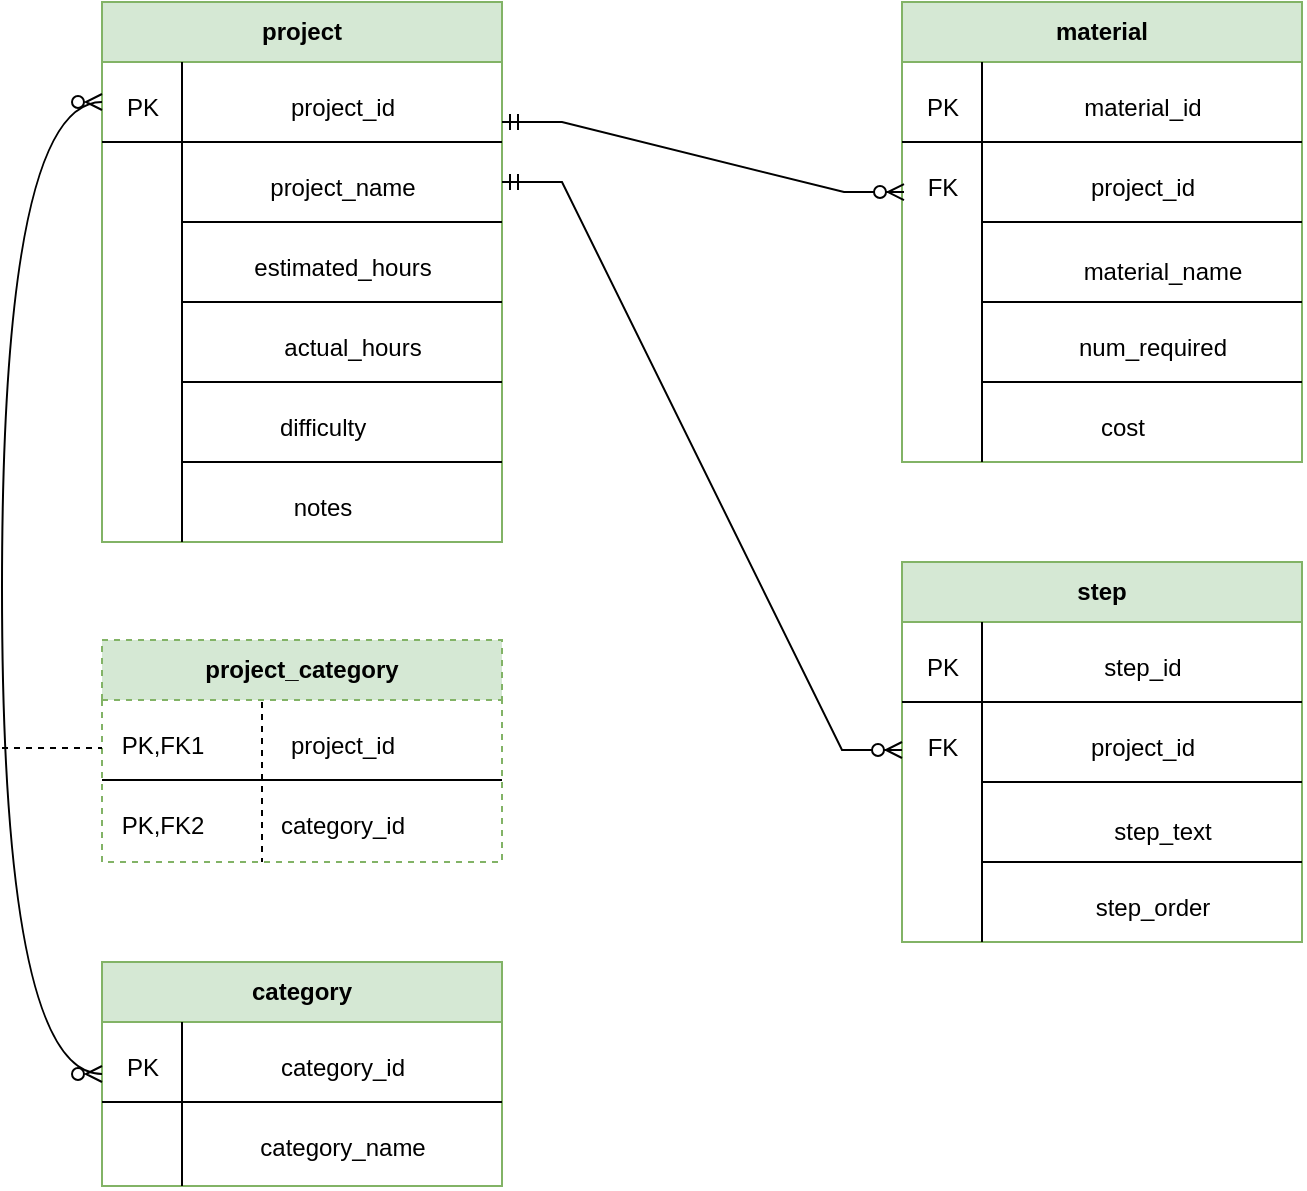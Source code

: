 <mxfile version="21.2.3" type="device">
  <diagram name="Page-1" id="AtCEUi3Ivs8-BTCOAf8i">
    <mxGraphModel dx="1434" dy="731" grid="1" gridSize="10" guides="1" tooltips="1" connect="1" arrows="1" fold="1" page="1" pageScale="1" pageWidth="850" pageHeight="1100" math="0" shadow="0">
      <root>
        <mxCell id="0" />
        <mxCell id="1" parent="0" />
        <mxCell id="0QLwfuUMhEsKt34INwdz-52" value="&lt;b&gt;project&lt;/b&gt;" style="swimlane;whiteSpace=wrap;html=1;startSize=30;fillColor=#d5e8d4;strokeColor=#82b366;" vertex="1" parent="1">
          <mxGeometry x="80" y="50" width="200" height="270" as="geometry">
            <mxRectangle x="80" y="50" width="80" height="30" as="alternateBounds" />
          </mxGeometry>
        </mxCell>
        <mxCell id="0QLwfuUMhEsKt34INwdz-53" value="" style="endArrow=none;html=1;rounded=0;" edge="1" parent="0QLwfuUMhEsKt34INwdz-52">
          <mxGeometry width="50" height="50" relative="1" as="geometry">
            <mxPoint y="70" as="sourcePoint" />
            <mxPoint x="200" y="70" as="targetPoint" />
          </mxGeometry>
        </mxCell>
        <mxCell id="0QLwfuUMhEsKt34INwdz-57" value="" style="endArrow=none;html=1;rounded=0;" edge="1" parent="0QLwfuUMhEsKt34INwdz-52">
          <mxGeometry width="50" height="50" relative="1" as="geometry">
            <mxPoint x="40" y="110" as="sourcePoint" />
            <mxPoint x="200" y="110" as="targetPoint" />
          </mxGeometry>
        </mxCell>
        <mxCell id="0QLwfuUMhEsKt34INwdz-60" value="" style="endArrow=none;html=1;rounded=0;" edge="1" parent="0QLwfuUMhEsKt34INwdz-52">
          <mxGeometry width="50" height="50" relative="1" as="geometry">
            <mxPoint x="40" y="150" as="sourcePoint" />
            <mxPoint x="200" y="150" as="targetPoint" />
          </mxGeometry>
        </mxCell>
        <mxCell id="0QLwfuUMhEsKt34INwdz-59" value="" style="endArrow=none;html=1;rounded=0;" edge="1" parent="0QLwfuUMhEsKt34INwdz-52">
          <mxGeometry width="50" height="50" relative="1" as="geometry">
            <mxPoint x="40" y="190" as="sourcePoint" />
            <mxPoint x="200" y="190" as="targetPoint" />
          </mxGeometry>
        </mxCell>
        <mxCell id="0QLwfuUMhEsKt34INwdz-61" value="project_id" style="text;html=1;align=center;verticalAlign=middle;resizable=0;points=[];autosize=1;strokeColor=none;fillColor=none;" vertex="1" parent="0QLwfuUMhEsKt34INwdz-52">
          <mxGeometry x="80" y="38" width="80" height="30" as="geometry" />
        </mxCell>
        <mxCell id="0QLwfuUMhEsKt34INwdz-65" value="actual_hours" style="text;html=1;align=center;verticalAlign=middle;resizable=0;points=[];autosize=1;strokeColor=none;fillColor=none;" vertex="1" parent="0QLwfuUMhEsKt34INwdz-52">
          <mxGeometry x="80" y="158" width="90" height="30" as="geometry" />
        </mxCell>
        <mxCell id="0QLwfuUMhEsKt34INwdz-68" value="" style="endArrow=none;html=1;rounded=0;" edge="1" parent="0QLwfuUMhEsKt34INwdz-52">
          <mxGeometry width="50" height="50" relative="1" as="geometry">
            <mxPoint x="40" y="230" as="sourcePoint" />
            <mxPoint x="200" y="230" as="targetPoint" />
          </mxGeometry>
        </mxCell>
        <mxCell id="0QLwfuUMhEsKt34INwdz-69" value="" style="endArrow=none;html=1;rounded=0;" edge="1" parent="0QLwfuUMhEsKt34INwdz-52">
          <mxGeometry width="50" height="50" relative="1" as="geometry">
            <mxPoint x="40" y="30" as="sourcePoint" />
            <mxPoint x="40" y="270" as="targetPoint" />
          </mxGeometry>
        </mxCell>
        <mxCell id="0QLwfuUMhEsKt34INwdz-62" value="PK" style="text;html=1;align=center;verticalAlign=middle;resizable=0;points=[];autosize=1;strokeColor=none;fillColor=none;" vertex="1" parent="1">
          <mxGeometry x="80" y="88" width="40" height="30" as="geometry" />
        </mxCell>
        <mxCell id="0QLwfuUMhEsKt34INwdz-63" value="project_name" style="text;html=1;align=center;verticalAlign=middle;resizable=0;points=[];autosize=1;strokeColor=none;fillColor=none;" vertex="1" parent="1">
          <mxGeometry x="150" y="128" width="100" height="30" as="geometry" />
        </mxCell>
        <mxCell id="0QLwfuUMhEsKt34INwdz-64" value="estimated_hours" style="text;html=1;align=center;verticalAlign=middle;resizable=0;points=[];autosize=1;strokeColor=none;fillColor=none;" vertex="1" parent="1">
          <mxGeometry x="145" y="168" width="110" height="30" as="geometry" />
        </mxCell>
        <mxCell id="0QLwfuUMhEsKt34INwdz-66" value="difficulty" style="text;html=1;align=center;verticalAlign=middle;resizable=0;points=[];autosize=1;strokeColor=none;fillColor=none;" vertex="1" parent="1">
          <mxGeometry x="155" y="248" width="70" height="30" as="geometry" />
        </mxCell>
        <mxCell id="0QLwfuUMhEsKt34INwdz-67" value="notes" style="text;html=1;align=center;verticalAlign=middle;resizable=0;points=[];autosize=1;strokeColor=none;fillColor=none;" vertex="1" parent="1">
          <mxGeometry x="165" y="288" width="50" height="30" as="geometry" />
        </mxCell>
        <mxCell id="0QLwfuUMhEsKt34INwdz-71" value="&lt;b&gt;material&lt;/b&gt;" style="swimlane;whiteSpace=wrap;html=1;startSize=30;fillColor=#d5e8d4;strokeColor=#82b366;" vertex="1" parent="1">
          <mxGeometry x="480" y="50" width="200" height="230" as="geometry">
            <mxRectangle x="480" y="50" width="90" height="30" as="alternateBounds" />
          </mxGeometry>
        </mxCell>
        <mxCell id="0QLwfuUMhEsKt34INwdz-72" value="" style="endArrow=none;html=1;rounded=0;" edge="1" parent="0QLwfuUMhEsKt34INwdz-71">
          <mxGeometry width="50" height="50" relative="1" as="geometry">
            <mxPoint y="70" as="sourcePoint" />
            <mxPoint x="200" y="70" as="targetPoint" />
          </mxGeometry>
        </mxCell>
        <mxCell id="0QLwfuUMhEsKt34INwdz-73" value="" style="endArrow=none;html=1;rounded=0;" edge="1" parent="0QLwfuUMhEsKt34INwdz-71">
          <mxGeometry width="50" height="50" relative="1" as="geometry">
            <mxPoint x="40" y="110" as="sourcePoint" />
            <mxPoint x="200" y="110" as="targetPoint" />
          </mxGeometry>
        </mxCell>
        <mxCell id="0QLwfuUMhEsKt34INwdz-74" value="" style="endArrow=none;html=1;rounded=0;" edge="1" parent="0QLwfuUMhEsKt34INwdz-71">
          <mxGeometry width="50" height="50" relative="1" as="geometry">
            <mxPoint x="40" y="150" as="sourcePoint" />
            <mxPoint x="200" y="150" as="targetPoint" />
          </mxGeometry>
        </mxCell>
        <mxCell id="0QLwfuUMhEsKt34INwdz-75" value="" style="endArrow=none;html=1;rounded=0;" edge="1" parent="0QLwfuUMhEsKt34INwdz-71">
          <mxGeometry width="50" height="50" relative="1" as="geometry">
            <mxPoint x="40" y="190" as="sourcePoint" />
            <mxPoint x="200" y="190" as="targetPoint" />
          </mxGeometry>
        </mxCell>
        <mxCell id="0QLwfuUMhEsKt34INwdz-76" value="material_id" style="text;html=1;align=center;verticalAlign=middle;resizable=0;points=[];autosize=1;strokeColor=none;fillColor=none;" vertex="1" parent="0QLwfuUMhEsKt34INwdz-71">
          <mxGeometry x="80" y="38" width="80" height="30" as="geometry" />
        </mxCell>
        <mxCell id="0QLwfuUMhEsKt34INwdz-77" value="num_required" style="text;html=1;align=center;verticalAlign=middle;resizable=0;points=[];autosize=1;strokeColor=none;fillColor=none;" vertex="1" parent="0QLwfuUMhEsKt34INwdz-71">
          <mxGeometry x="75" y="158" width="100" height="30" as="geometry" />
        </mxCell>
        <mxCell id="0QLwfuUMhEsKt34INwdz-79" value="" style="endArrow=none;html=1;rounded=0;" edge="1" parent="0QLwfuUMhEsKt34INwdz-71">
          <mxGeometry width="50" height="50" relative="1" as="geometry">
            <mxPoint x="40" y="30" as="sourcePoint" />
            <mxPoint x="40" y="230" as="targetPoint" />
          </mxGeometry>
        </mxCell>
        <mxCell id="0QLwfuUMhEsKt34INwdz-81" value="project_id" style="text;html=1;align=center;verticalAlign=middle;resizable=0;points=[];autosize=1;strokeColor=none;fillColor=none;" vertex="1" parent="0QLwfuUMhEsKt34INwdz-71">
          <mxGeometry x="80" y="78" width="80" height="30" as="geometry" />
        </mxCell>
        <mxCell id="0QLwfuUMhEsKt34INwdz-83" value="material_name" style="text;html=1;align=center;verticalAlign=middle;resizable=0;points=[];autosize=1;strokeColor=none;fillColor=none;" vertex="1" parent="0QLwfuUMhEsKt34INwdz-71">
          <mxGeometry x="80" y="120" width="100" height="30" as="geometry" />
        </mxCell>
        <mxCell id="0QLwfuUMhEsKt34INwdz-80" value="PK" style="text;html=1;align=center;verticalAlign=middle;resizable=0;points=[];autosize=1;strokeColor=none;fillColor=none;" vertex="1" parent="1">
          <mxGeometry x="480" y="88" width="40" height="30" as="geometry" />
        </mxCell>
        <mxCell id="0QLwfuUMhEsKt34INwdz-84" value="cost" style="text;html=1;align=center;verticalAlign=middle;resizable=0;points=[];autosize=1;strokeColor=none;fillColor=none;" vertex="1" parent="1">
          <mxGeometry x="565" y="248" width="50" height="30" as="geometry" />
        </mxCell>
        <mxCell id="0QLwfuUMhEsKt34INwdz-86" value="FK" style="text;html=1;align=center;verticalAlign=middle;resizable=0;points=[];autosize=1;strokeColor=none;fillColor=none;" vertex="1" parent="1">
          <mxGeometry x="480" y="128" width="40" height="30" as="geometry" />
        </mxCell>
        <mxCell id="0QLwfuUMhEsKt34INwdz-87" value="&lt;b&gt;step&lt;/b&gt;" style="swimlane;whiteSpace=wrap;html=1;startSize=30;fillColor=#d5e8d4;strokeColor=#82b366;" vertex="1" parent="1">
          <mxGeometry x="480" y="330" width="200" height="190" as="geometry">
            <mxRectangle x="480" y="50" width="90" height="30" as="alternateBounds" />
          </mxGeometry>
        </mxCell>
        <mxCell id="0QLwfuUMhEsKt34INwdz-88" value="" style="endArrow=none;html=1;rounded=0;" edge="1" parent="0QLwfuUMhEsKt34INwdz-87">
          <mxGeometry width="50" height="50" relative="1" as="geometry">
            <mxPoint y="70" as="sourcePoint" />
            <mxPoint x="200" y="70" as="targetPoint" />
          </mxGeometry>
        </mxCell>
        <mxCell id="0QLwfuUMhEsKt34INwdz-89" value="" style="endArrow=none;html=1;rounded=0;" edge="1" parent="0QLwfuUMhEsKt34INwdz-87">
          <mxGeometry width="50" height="50" relative="1" as="geometry">
            <mxPoint x="40" y="110" as="sourcePoint" />
            <mxPoint x="200" y="110" as="targetPoint" />
          </mxGeometry>
        </mxCell>
        <mxCell id="0QLwfuUMhEsKt34INwdz-90" value="" style="endArrow=none;html=1;rounded=0;" edge="1" parent="0QLwfuUMhEsKt34INwdz-87">
          <mxGeometry width="50" height="50" relative="1" as="geometry">
            <mxPoint x="40" y="150" as="sourcePoint" />
            <mxPoint x="200" y="150" as="targetPoint" />
          </mxGeometry>
        </mxCell>
        <mxCell id="0QLwfuUMhEsKt34INwdz-92" value="step_id" style="text;html=1;align=center;verticalAlign=middle;resizable=0;points=[];autosize=1;strokeColor=none;fillColor=none;" vertex="1" parent="0QLwfuUMhEsKt34INwdz-87">
          <mxGeometry x="90" y="38" width="60" height="30" as="geometry" />
        </mxCell>
        <mxCell id="0QLwfuUMhEsKt34INwdz-93" value="step_order" style="text;html=1;align=center;verticalAlign=middle;resizable=0;points=[];autosize=1;strokeColor=none;fillColor=none;" vertex="1" parent="0QLwfuUMhEsKt34INwdz-87">
          <mxGeometry x="85" y="158" width="80" height="30" as="geometry" />
        </mxCell>
        <mxCell id="0QLwfuUMhEsKt34INwdz-95" value="" style="endArrow=none;html=1;rounded=0;" edge="1" parent="0QLwfuUMhEsKt34INwdz-87">
          <mxGeometry width="50" height="50" relative="1" as="geometry">
            <mxPoint x="40" y="30" as="sourcePoint" />
            <mxPoint x="40" y="190" as="targetPoint" />
          </mxGeometry>
        </mxCell>
        <mxCell id="0QLwfuUMhEsKt34INwdz-96" value="project_id" style="text;html=1;align=center;verticalAlign=middle;resizable=0;points=[];autosize=1;strokeColor=none;fillColor=none;" vertex="1" parent="0QLwfuUMhEsKt34INwdz-87">
          <mxGeometry x="80" y="78" width="80" height="30" as="geometry" />
        </mxCell>
        <mxCell id="0QLwfuUMhEsKt34INwdz-97" value="step_text" style="text;html=1;align=center;verticalAlign=middle;resizable=0;points=[];autosize=1;strokeColor=none;fillColor=none;" vertex="1" parent="0QLwfuUMhEsKt34INwdz-87">
          <mxGeometry x="95" y="120" width="70" height="30" as="geometry" />
        </mxCell>
        <mxCell id="0QLwfuUMhEsKt34INwdz-109" value="PK" style="text;html=1;align=center;verticalAlign=middle;resizable=0;points=[];autosize=1;strokeColor=none;fillColor=none;" vertex="1" parent="1">
          <mxGeometry x="480" y="368" width="40" height="30" as="geometry" />
        </mxCell>
        <mxCell id="0QLwfuUMhEsKt34INwdz-110" value="FK" style="text;html=1;align=center;verticalAlign=middle;resizable=0;points=[];autosize=1;strokeColor=none;fillColor=none;" vertex="1" parent="1">
          <mxGeometry x="480" y="408" width="40" height="30" as="geometry" />
        </mxCell>
        <mxCell id="0QLwfuUMhEsKt34INwdz-111" value="&lt;b&gt;category&lt;/b&gt;" style="swimlane;whiteSpace=wrap;html=1;startSize=30;fillColor=#d5e8d4;strokeColor=#82b366;" vertex="1" parent="1">
          <mxGeometry x="80" y="530" width="200" height="112" as="geometry">
            <mxRectangle x="480" y="50" width="90" height="30" as="alternateBounds" />
          </mxGeometry>
        </mxCell>
        <mxCell id="0QLwfuUMhEsKt34INwdz-112" value="" style="endArrow=none;html=1;rounded=0;" edge="1" parent="0QLwfuUMhEsKt34INwdz-111">
          <mxGeometry width="50" height="50" relative="1" as="geometry">
            <mxPoint y="70" as="sourcePoint" />
            <mxPoint x="200" y="70" as="targetPoint" />
          </mxGeometry>
        </mxCell>
        <mxCell id="0QLwfuUMhEsKt34INwdz-116" value="category_id" style="text;html=1;align=center;verticalAlign=middle;resizable=0;points=[];autosize=1;strokeColor=none;fillColor=none;" vertex="1" parent="0QLwfuUMhEsKt34INwdz-111">
          <mxGeometry x="75" y="38" width="90" height="30" as="geometry" />
        </mxCell>
        <mxCell id="0QLwfuUMhEsKt34INwdz-118" value="" style="endArrow=none;html=1;rounded=0;" edge="1" parent="0QLwfuUMhEsKt34INwdz-111">
          <mxGeometry width="50" height="50" relative="1" as="geometry">
            <mxPoint x="40" y="30" as="sourcePoint" />
            <mxPoint x="40" y="112" as="targetPoint" />
          </mxGeometry>
        </mxCell>
        <mxCell id="0QLwfuUMhEsKt34INwdz-119" value="category_name" style="text;html=1;align=center;verticalAlign=middle;resizable=0;points=[];autosize=1;strokeColor=none;fillColor=none;" vertex="1" parent="0QLwfuUMhEsKt34INwdz-111">
          <mxGeometry x="65" y="78" width="110" height="30" as="geometry" />
        </mxCell>
        <mxCell id="0QLwfuUMhEsKt34INwdz-122" value="PK" style="text;html=1;align=center;verticalAlign=middle;resizable=0;points=[];autosize=1;strokeColor=none;fillColor=none;" vertex="1" parent="0QLwfuUMhEsKt34INwdz-111">
          <mxGeometry y="38" width="40" height="30" as="geometry" />
        </mxCell>
        <mxCell id="0QLwfuUMhEsKt34INwdz-124" value="&lt;b&gt;project_category&lt;/b&gt;" style="swimlane;whiteSpace=wrap;html=1;startSize=30;fillColor=#d5e8d4;strokeColor=#82b366;dashed=1;" vertex="1" parent="1">
          <mxGeometry x="80" y="369" width="200" height="111" as="geometry">
            <mxRectangle x="480" y="50" width="90" height="30" as="alternateBounds" />
          </mxGeometry>
        </mxCell>
        <mxCell id="0QLwfuUMhEsKt34INwdz-125" value="" style="endArrow=none;html=1;rounded=0;" edge="1" parent="0QLwfuUMhEsKt34INwdz-124">
          <mxGeometry width="50" height="50" relative="1" as="geometry">
            <mxPoint y="70" as="sourcePoint" />
            <mxPoint x="200" y="70" as="targetPoint" />
          </mxGeometry>
        </mxCell>
        <mxCell id="0QLwfuUMhEsKt34INwdz-126" value="project_id" style="text;html=1;align=center;verticalAlign=middle;resizable=0;points=[];autosize=1;strokeColor=none;fillColor=none;" vertex="1" parent="0QLwfuUMhEsKt34INwdz-124">
          <mxGeometry x="80" y="38" width="80" height="30" as="geometry" />
        </mxCell>
        <mxCell id="0QLwfuUMhEsKt34INwdz-127" value="" style="endArrow=none;html=1;rounded=0;dashed=1;" edge="1" parent="0QLwfuUMhEsKt34INwdz-124">
          <mxGeometry width="50" height="50" relative="1" as="geometry">
            <mxPoint x="80" y="31" as="sourcePoint" />
            <mxPoint x="80" y="111" as="targetPoint" />
          </mxGeometry>
        </mxCell>
        <mxCell id="0QLwfuUMhEsKt34INwdz-128" value="category_id" style="text;html=1;align=center;verticalAlign=middle;resizable=0;points=[];autosize=1;strokeColor=none;fillColor=none;" vertex="1" parent="0QLwfuUMhEsKt34INwdz-124">
          <mxGeometry x="75" y="78" width="90" height="30" as="geometry" />
        </mxCell>
        <mxCell id="0QLwfuUMhEsKt34INwdz-129" value="PK,FK1" style="text;html=1;align=center;verticalAlign=middle;resizable=0;points=[];autosize=1;strokeColor=none;fillColor=none;" vertex="1" parent="0QLwfuUMhEsKt34INwdz-124">
          <mxGeometry y="38" width="60" height="30" as="geometry" />
        </mxCell>
        <mxCell id="0QLwfuUMhEsKt34INwdz-130" value="PK,FK2" style="text;html=1;align=center;verticalAlign=middle;resizable=0;points=[];autosize=1;strokeColor=none;fillColor=none;" vertex="1" parent="0QLwfuUMhEsKt34INwdz-124">
          <mxGeometry y="78" width="60" height="30" as="geometry" />
        </mxCell>
        <mxCell id="0QLwfuUMhEsKt34INwdz-137" value="" style="edgeStyle=orthogonalEdgeStyle;fontSize=12;html=1;endArrow=ERzeroToMany;endFill=1;startArrow=ERzeroToMany;curved=1;entryX=0;entryY=0.4;entryDx=0;entryDy=0;entryPerimeter=0;" edge="1" parent="1" target="0QLwfuUMhEsKt34INwdz-62">
          <mxGeometry width="100" height="100" relative="1" as="geometry">
            <mxPoint x="80" y="586" as="sourcePoint" />
            <mxPoint x="55" y="140" as="targetPoint" />
            <Array as="points">
              <mxPoint x="30" y="586" />
              <mxPoint x="30" y="100" />
            </Array>
          </mxGeometry>
        </mxCell>
        <mxCell id="0QLwfuUMhEsKt34INwdz-138" value="" style="line;strokeWidth=1;rotatable=0;dashed=1;labelPosition=right;align=left;verticalAlign=middle;spacingTop=0;spacingLeft=6;points=[];portConstraint=eastwest;" vertex="1" parent="1">
          <mxGeometry x="30" y="418" width="50" height="10" as="geometry" />
        </mxCell>
        <mxCell id="0QLwfuUMhEsKt34INwdz-140" value="" style="edgeStyle=entityRelationEdgeStyle;fontSize=12;html=1;endArrow=ERzeroToMany;startArrow=ERmandOne;rounded=0;entryX=0.025;entryY=0.567;entryDx=0;entryDy=0;entryPerimeter=0;" edge="1" parent="1" target="0QLwfuUMhEsKt34INwdz-86">
          <mxGeometry width="100" height="100" relative="1" as="geometry">
            <mxPoint x="280" y="110" as="sourcePoint" />
            <mxPoint x="480" y="340" as="targetPoint" />
          </mxGeometry>
        </mxCell>
        <mxCell id="0QLwfuUMhEsKt34INwdz-141" value="" style="edgeStyle=entityRelationEdgeStyle;fontSize=12;html=1;endArrow=ERzeroToMany;startArrow=ERmandOne;rounded=0;" edge="1" parent="1">
          <mxGeometry width="100" height="100" relative="1" as="geometry">
            <mxPoint x="280" y="140" as="sourcePoint" />
            <mxPoint x="480" y="424" as="targetPoint" />
          </mxGeometry>
        </mxCell>
      </root>
    </mxGraphModel>
  </diagram>
</mxfile>
